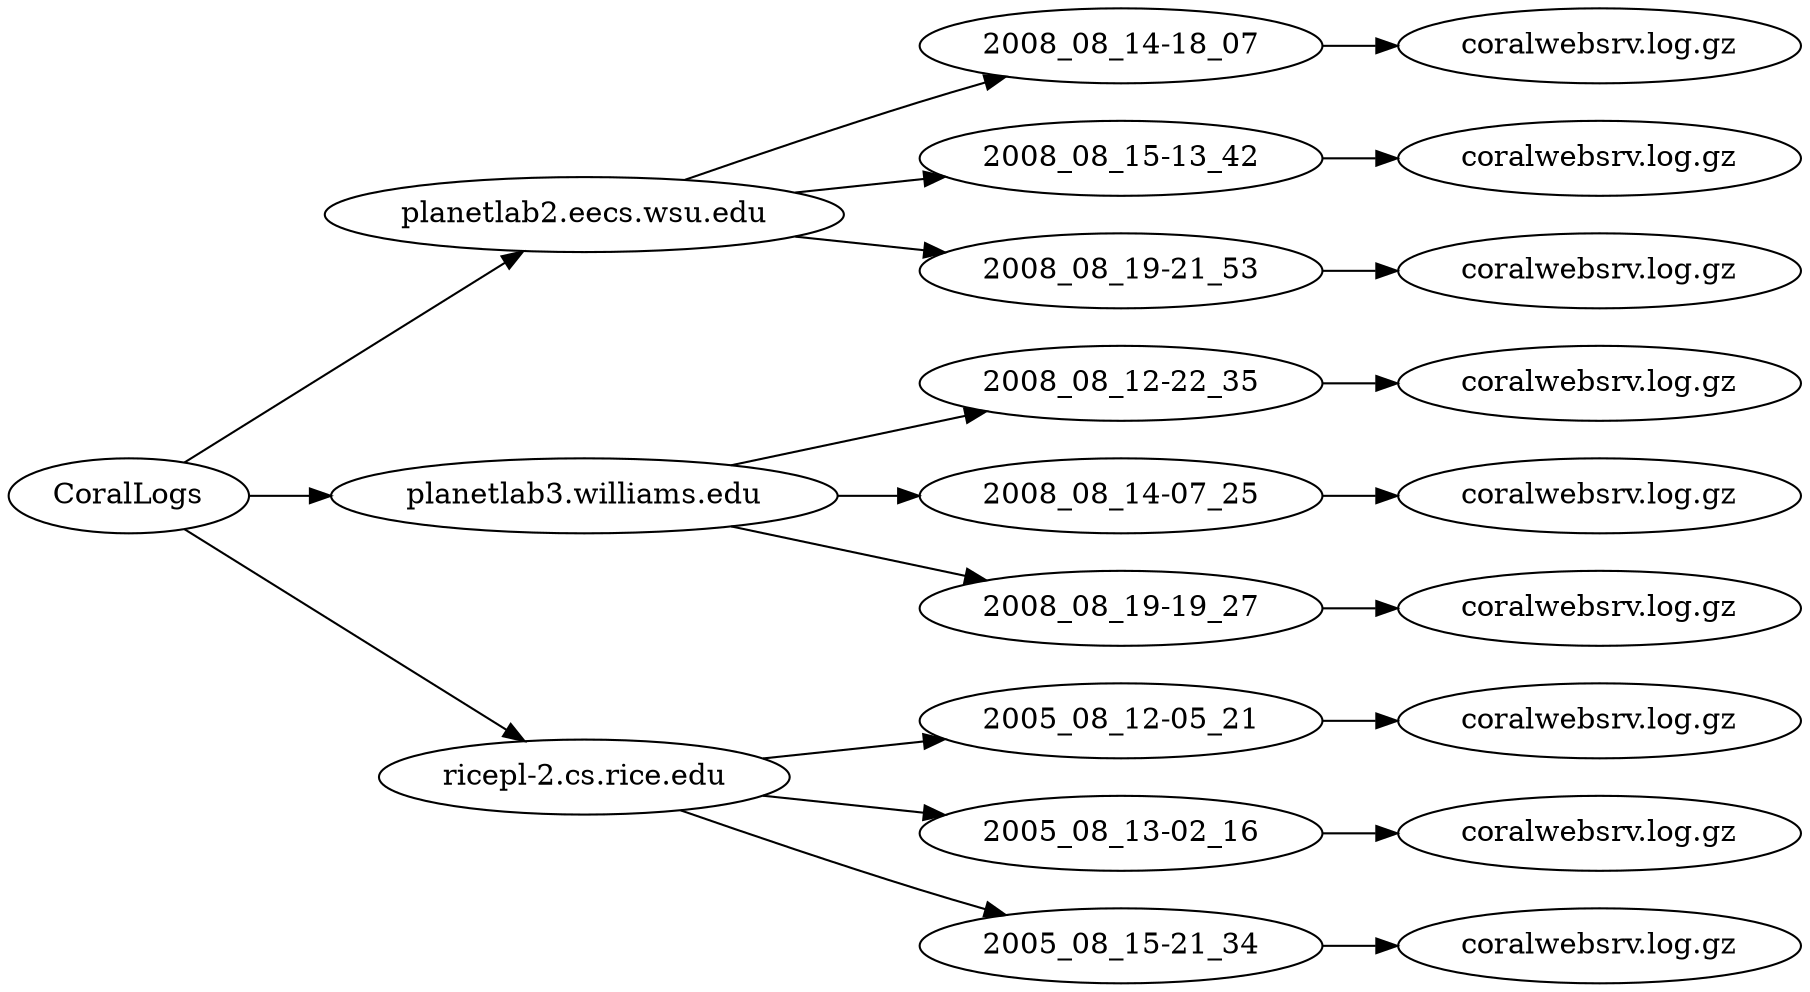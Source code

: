 digraph Coral {
  rankdir=LR;
  CoralLogs -> "planetlab2.eecs.wsu.edu";
  CoralLogs -> "planetlab3.williams.edu";
  CoralLogs -> "ricepl-2.cs.rice.edu";
  "planetlab2.eecs.wsu.edu" -> "2008_08_14-18_07" -> l1 
  "planetlab2.eecs.wsu.edu" -> "2008_08_15-13_42" -> l2 
  "planetlab2.eecs.wsu.edu" -> "2008_08_19-21_53" -> l3 
  "planetlab3.williams.edu" -> "2008_08_12-22_35" -> l4 
  "planetlab3.williams.edu" -> "2008_08_14-07_25" -> l5 
  "planetlab3.williams.edu" -> "2008_08_19-19_27" -> l6 
  "ricepl-2.cs.rice.edu"    -> "2005_08_12-05_21" -> l7 
  "ricepl-2.cs.rice.edu"    -> "2005_08_13-02_16" -> l8 
  "ricepl-2.cs.rice.edu"    -> "2005_08_15-21_34" -> l9 
  l1 [ label="coralwebsrv.log.gz" ];
  l2 [ label="coralwebsrv.log.gz" ];
  l3 [ label="coralwebsrv.log.gz" ];
  l4 [ label="coralwebsrv.log.gz" ];
  l5 [ label="coralwebsrv.log.gz" ];
  l6 [ label="coralwebsrv.log.gz" ];
  l7 [ label="coralwebsrv.log.gz" ];
  l8 [ label="coralwebsrv.log.gz" ];
  l9 [ label="coralwebsrv.log.gz" ];
} 



